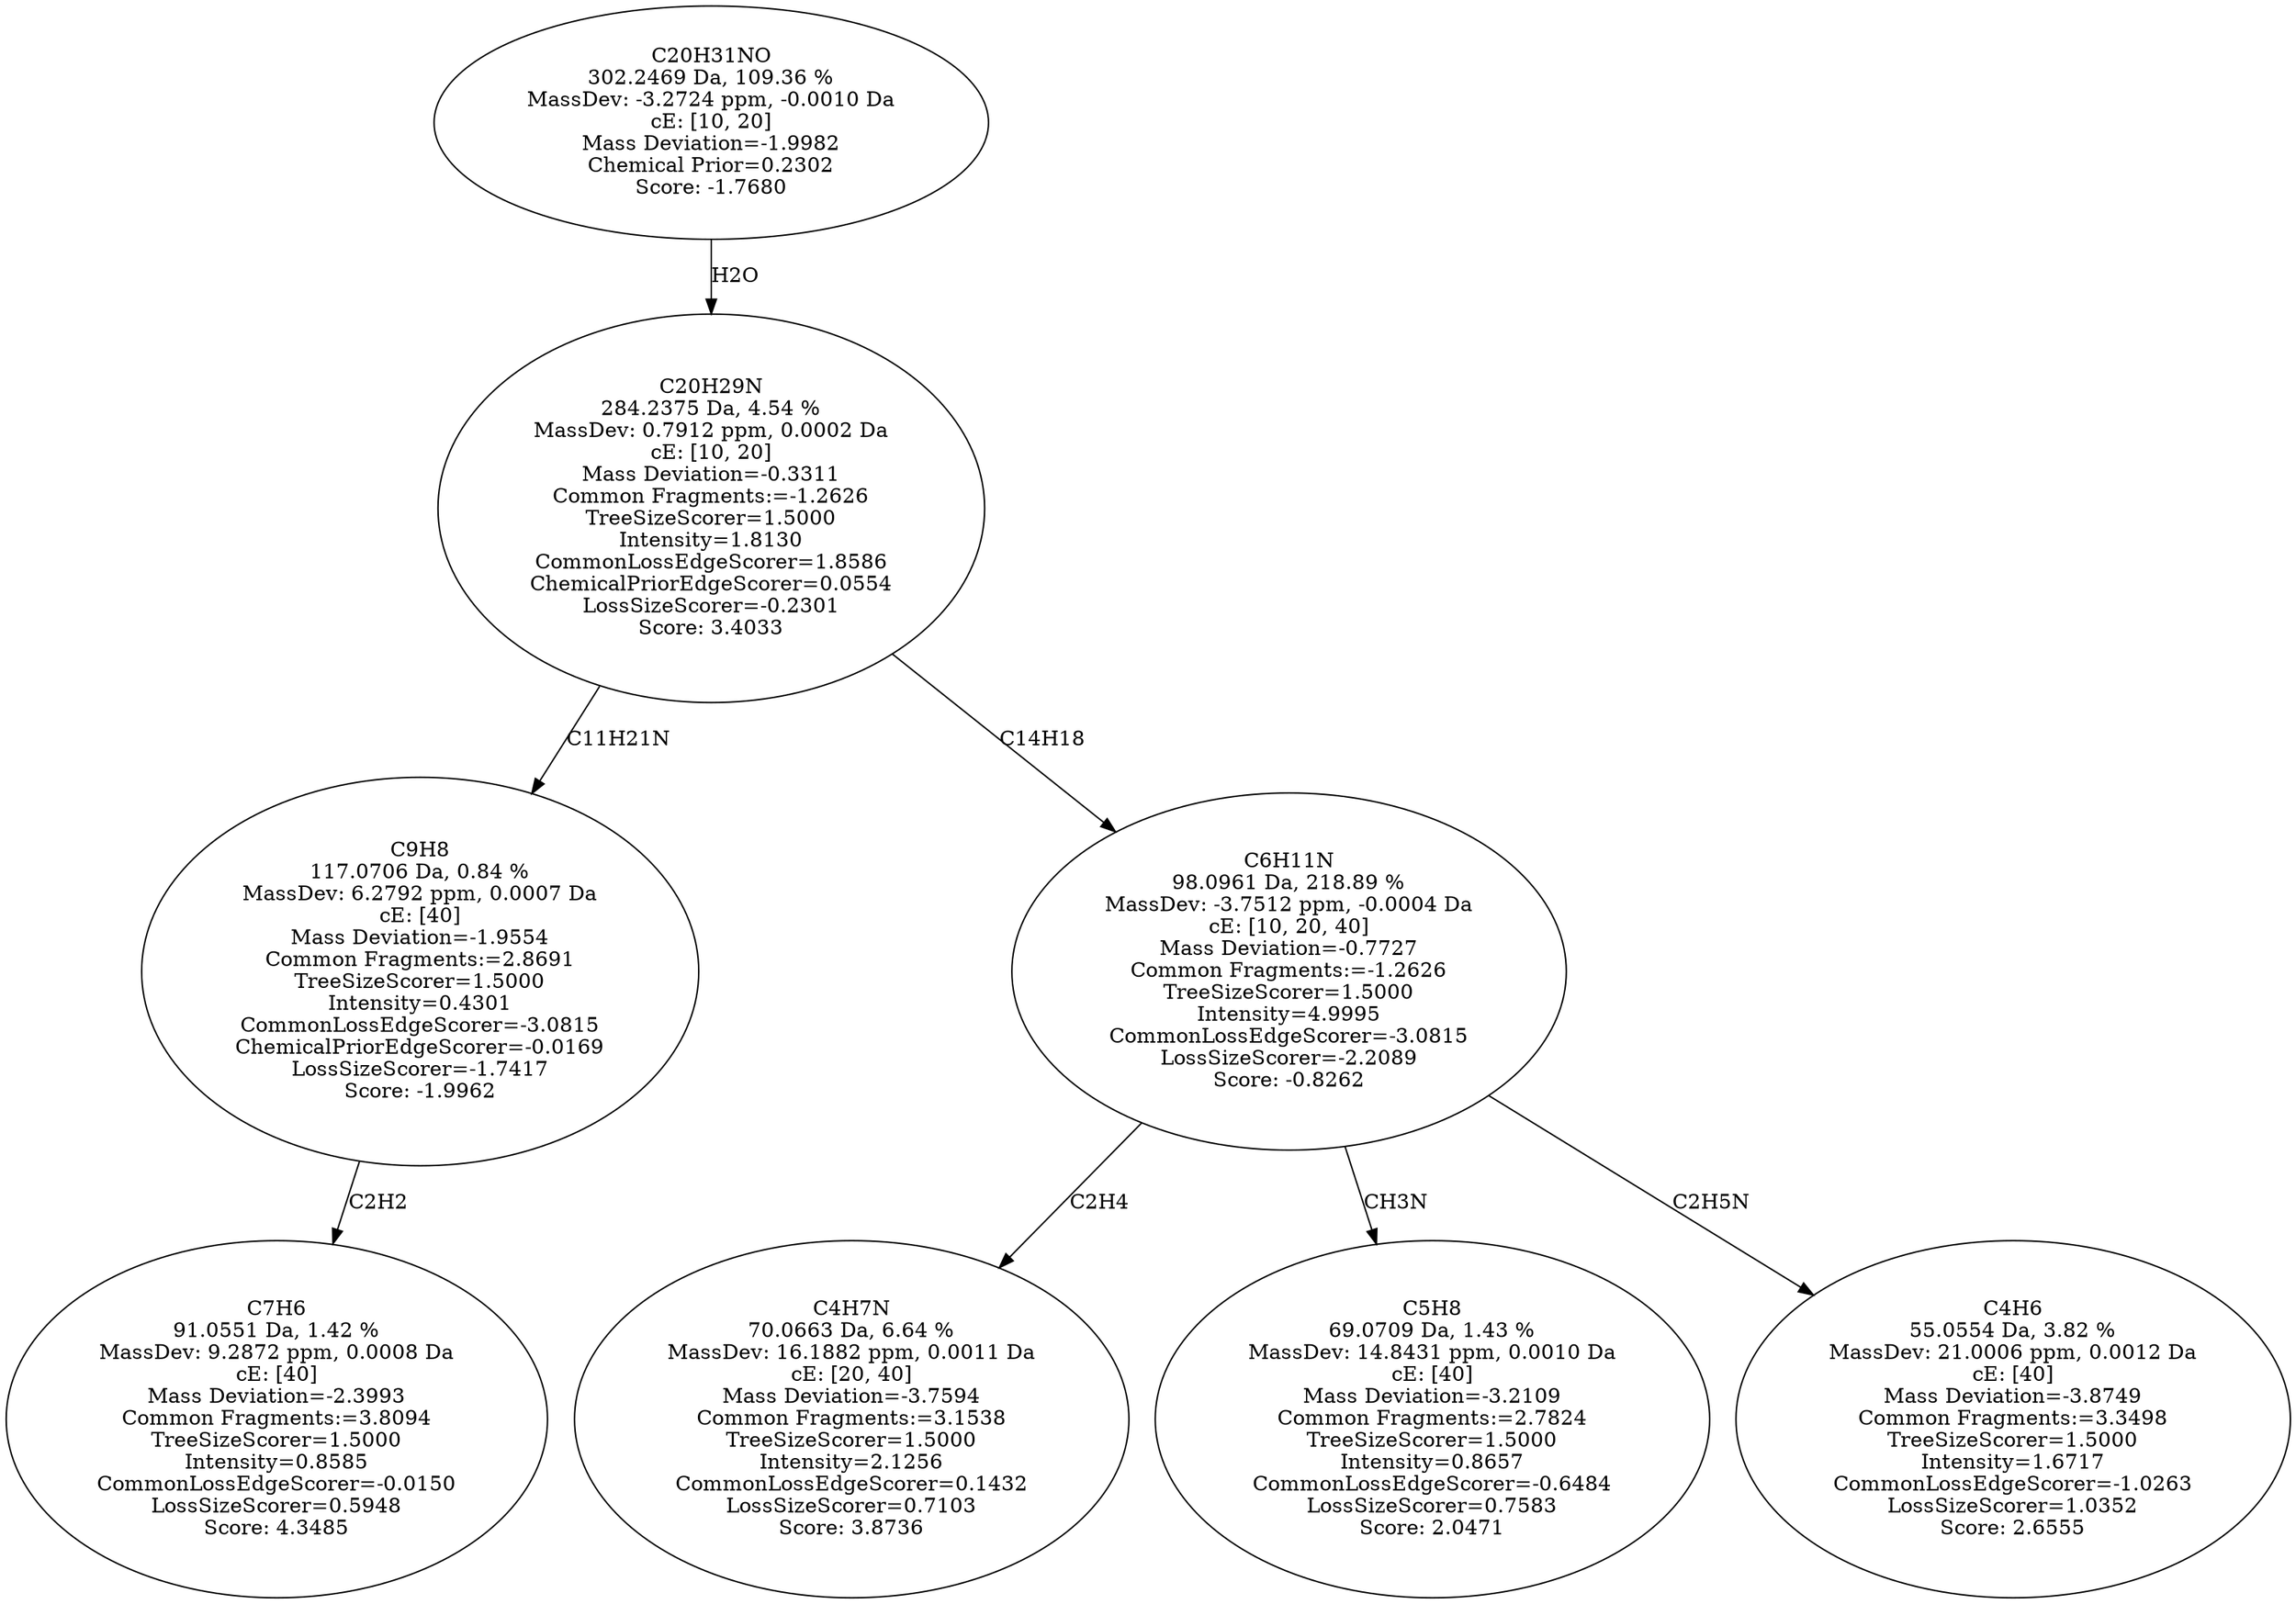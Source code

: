 strict digraph {
v1 [label="C7H6\n91.0551 Da, 1.42 %\nMassDev: 9.2872 ppm, 0.0008 Da\ncE: [40]\nMass Deviation=-2.3993\nCommon Fragments:=3.8094\nTreeSizeScorer=1.5000\nIntensity=0.8585\nCommonLossEdgeScorer=-0.0150\nLossSizeScorer=0.5948\nScore: 4.3485"];
v2 [label="C9H8\n117.0706 Da, 0.84 %\nMassDev: 6.2792 ppm, 0.0007 Da\ncE: [40]\nMass Deviation=-1.9554\nCommon Fragments:=2.8691\nTreeSizeScorer=1.5000\nIntensity=0.4301\nCommonLossEdgeScorer=-3.0815\nChemicalPriorEdgeScorer=-0.0169\nLossSizeScorer=-1.7417\nScore: -1.9962"];
v3 [label="C4H7N\n70.0663 Da, 6.64 %\nMassDev: 16.1882 ppm, 0.0011 Da\ncE: [20, 40]\nMass Deviation=-3.7594\nCommon Fragments:=3.1538\nTreeSizeScorer=1.5000\nIntensity=2.1256\nCommonLossEdgeScorer=0.1432\nLossSizeScorer=0.7103\nScore: 3.8736"];
v4 [label="C5H8\n69.0709 Da, 1.43 %\nMassDev: 14.8431 ppm, 0.0010 Da\ncE: [40]\nMass Deviation=-3.2109\nCommon Fragments:=2.7824\nTreeSizeScorer=1.5000\nIntensity=0.8657\nCommonLossEdgeScorer=-0.6484\nLossSizeScorer=0.7583\nScore: 2.0471"];
v5 [label="C4H6\n55.0554 Da, 3.82 %\nMassDev: 21.0006 ppm, 0.0012 Da\ncE: [40]\nMass Deviation=-3.8749\nCommon Fragments:=3.3498\nTreeSizeScorer=1.5000\nIntensity=1.6717\nCommonLossEdgeScorer=-1.0263\nLossSizeScorer=1.0352\nScore: 2.6555"];
v6 [label="C6H11N\n98.0961 Da, 218.89 %\nMassDev: -3.7512 ppm, -0.0004 Da\ncE: [10, 20, 40]\nMass Deviation=-0.7727\nCommon Fragments:=-1.2626\nTreeSizeScorer=1.5000\nIntensity=4.9995\nCommonLossEdgeScorer=-3.0815\nLossSizeScorer=-2.2089\nScore: -0.8262"];
v7 [label="C20H29N\n284.2375 Da, 4.54 %\nMassDev: 0.7912 ppm, 0.0002 Da\ncE: [10, 20]\nMass Deviation=-0.3311\nCommon Fragments:=-1.2626\nTreeSizeScorer=1.5000\nIntensity=1.8130\nCommonLossEdgeScorer=1.8586\nChemicalPriorEdgeScorer=0.0554\nLossSizeScorer=-0.2301\nScore: 3.4033"];
v8 [label="C20H31NO\n302.2469 Da, 109.36 %\nMassDev: -3.2724 ppm, -0.0010 Da\ncE: [10, 20]\nMass Deviation=-1.9982\nChemical Prior=0.2302\nScore: -1.7680"];
v2 -> v1 [label="C2H2"];
v7 -> v2 [label="C11H21N"];
v6 -> v3 [label="C2H4"];
v6 -> v4 [label="CH3N"];
v6 -> v5 [label="C2H5N"];
v7 -> v6 [label="C14H18"];
v8 -> v7 [label="H2O"];
}